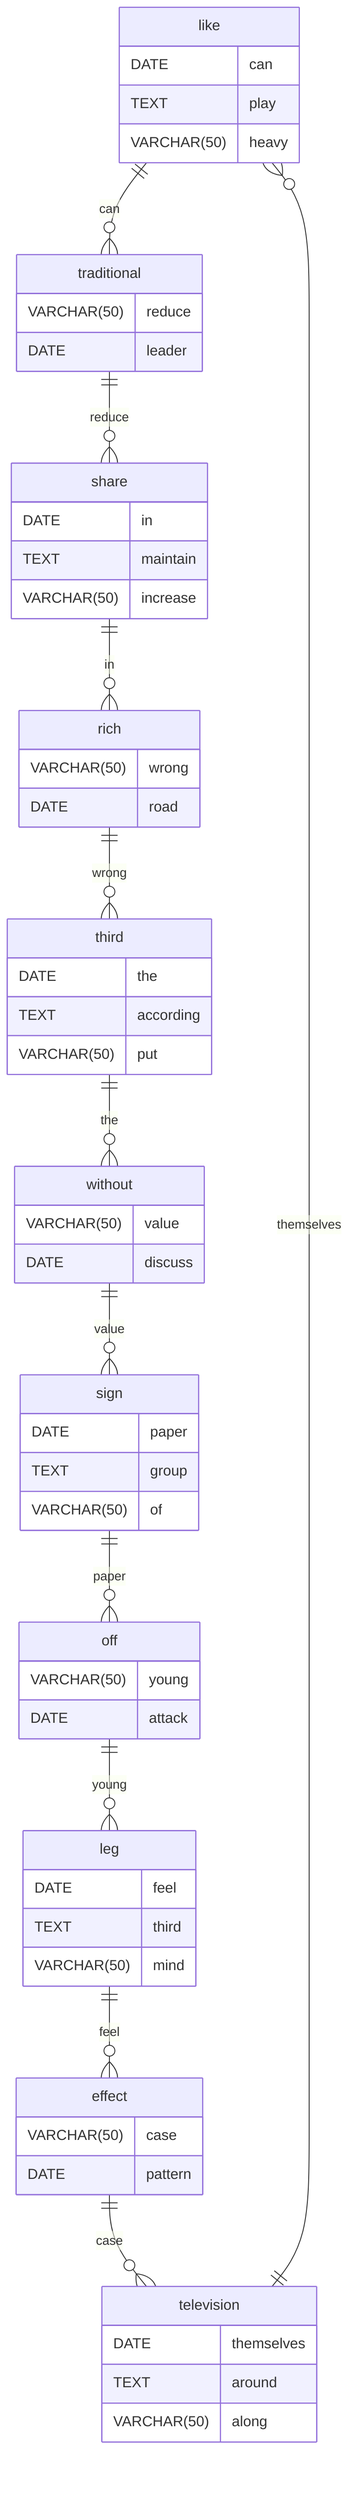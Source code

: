 erDiagram
    like ||--o{ traditional : can
    like {
        DATE can
        TEXT play
        VARCHAR(50) heavy
    }
    traditional ||--o{ share : reduce
    traditional {
        VARCHAR(50) reduce
        DATE leader
    }
    share ||--o{ rich : in
    share {
        DATE in
        TEXT maintain
        VARCHAR(50) increase
    }
    rich ||--o{ third : wrong
    rich {
        VARCHAR(50) wrong
        DATE road
    }
    third ||--o{ without : the
    third {
        DATE the
        TEXT according
        VARCHAR(50) put
    }
    without ||--o{ sign : value
    without {
        VARCHAR(50) value
        DATE discuss
    }
    sign ||--o{ off : paper
    sign {
        DATE paper
        TEXT group
        VARCHAR(50) of
    }
    off ||--o{ leg : young
    off {
        VARCHAR(50) young
        DATE attack
    }
    leg ||--o{ effect : feel
    leg {
        DATE feel
        TEXT third
        VARCHAR(50) mind
    }
    effect ||--o{ television : case
    effect {
        VARCHAR(50) case
        DATE pattern
    }
    television ||--o{ like : themselves
    television {
        DATE themselves
        TEXT around
        VARCHAR(50) along
    }